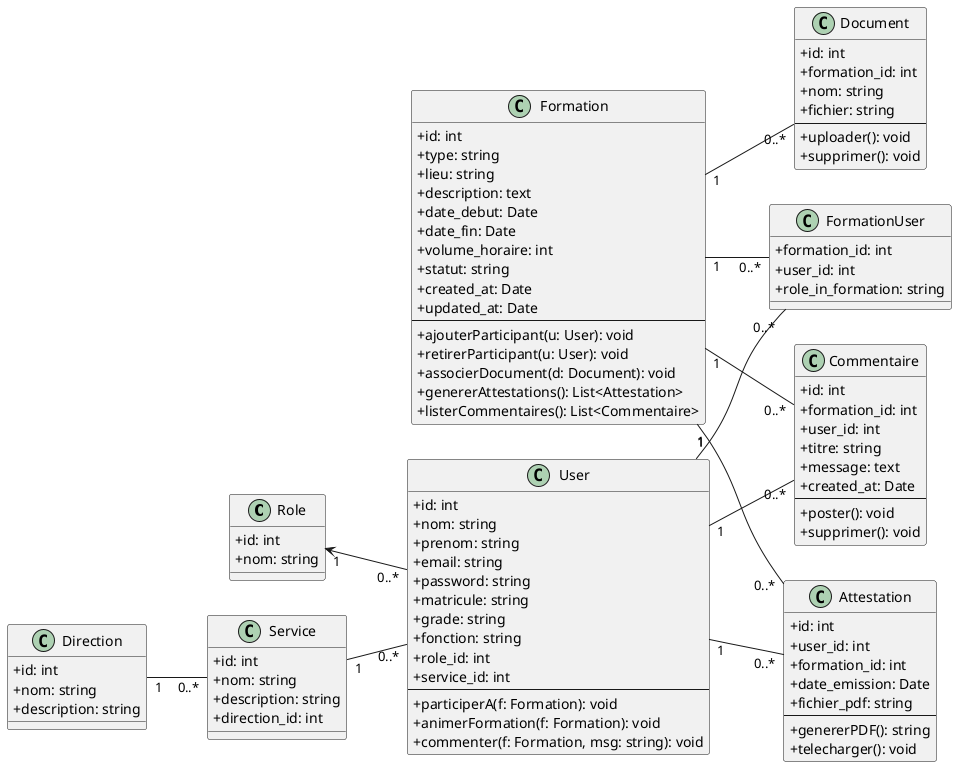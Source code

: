 @startuml
left to right direction
skinparam classAttributeIconSize 0

' === TABLES PRINCIPALES ===

class Role {
  +id: int
  +nom: string
}

class User {
  +id: int
  +nom: string
  +prenom: string
  +email: string
  +password: string
  +matricule: string
  +grade: string
  +fonction: string
  +role_id: int
  +service_id: int
  --
  +participerA(f: Formation): void
  +animerFormation(f: Formation): void
  +commenter(f: Formation, msg: string): void
}

class Direction {
  +id: int
  +nom: string
  +description: string
}

class Service {
  +id: int
  +nom: string
  +description: string
  +direction_id: int
}

class Formation {
  +id: int
  +type: string
  +lieu: string
  +description: text
  +date_debut: Date
  +date_fin: Date
  +volume_horaire: int
  +statut: string
  +created_at: Date
  +updated_at: Date
  --
  +ajouterParticipant(u: User): void
  +retirerParticipant(u: User): void
  +associerDocument(d: Document): void
  +genererAttestations(): List<Attestation>
  +listerCommentaires(): List<Commentaire>
}

class FormationUser {
  +formation_id: int
  +user_id: int
  +role_in_formation: string
}

class Document {
  +id: int
  +formation_id: int
  +nom: string
  +fichier: string
  --
  +uploader(): void
  +supprimer(): void
}

class Commentaire {
  +id: int
  +formation_id: int
  +user_id: int
  +titre: string
  +message: text
  +created_at: Date
  --
  +poster(): void
  +supprimer(): void
}

class Attestation {
  +id: int
  +user_id: int
  +formation_id: int
  +date_emission: Date
  +fichier_pdf: string
  --
  +genererPDF(): string
  +telecharger(): void
}

' === RELATIONS ===

Role "1" <-- "0..*" User
Direction "1" -- "0..*" Service
Service "1" -- "0..*" User

User "1" -- "0..*" FormationUser
Formation "1" -- "0..*" FormationUser

Formation "1" -- "0..*" Document
Formation "1" -- "0..*" Commentaire
User "1" -- "0..*" Commentaire

Formation "1" -- "0..*" Attestation
User "1" -- "0..*" Attestation

@enduml
